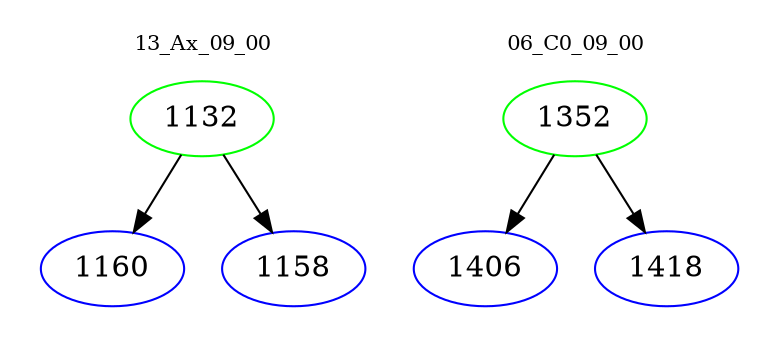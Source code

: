 digraph{
subgraph cluster_0 {
color = white
label = "13_Ax_09_00";
fontsize=10;
T0_1132 [label="1132", color="green"]
T0_1132 -> T0_1160 [color="black"]
T0_1160 [label="1160", color="blue"]
T0_1132 -> T0_1158 [color="black"]
T0_1158 [label="1158", color="blue"]
}
subgraph cluster_1 {
color = white
label = "06_C0_09_00";
fontsize=10;
T1_1352 [label="1352", color="green"]
T1_1352 -> T1_1406 [color="black"]
T1_1406 [label="1406", color="blue"]
T1_1352 -> T1_1418 [color="black"]
T1_1418 [label="1418", color="blue"]
}
}
